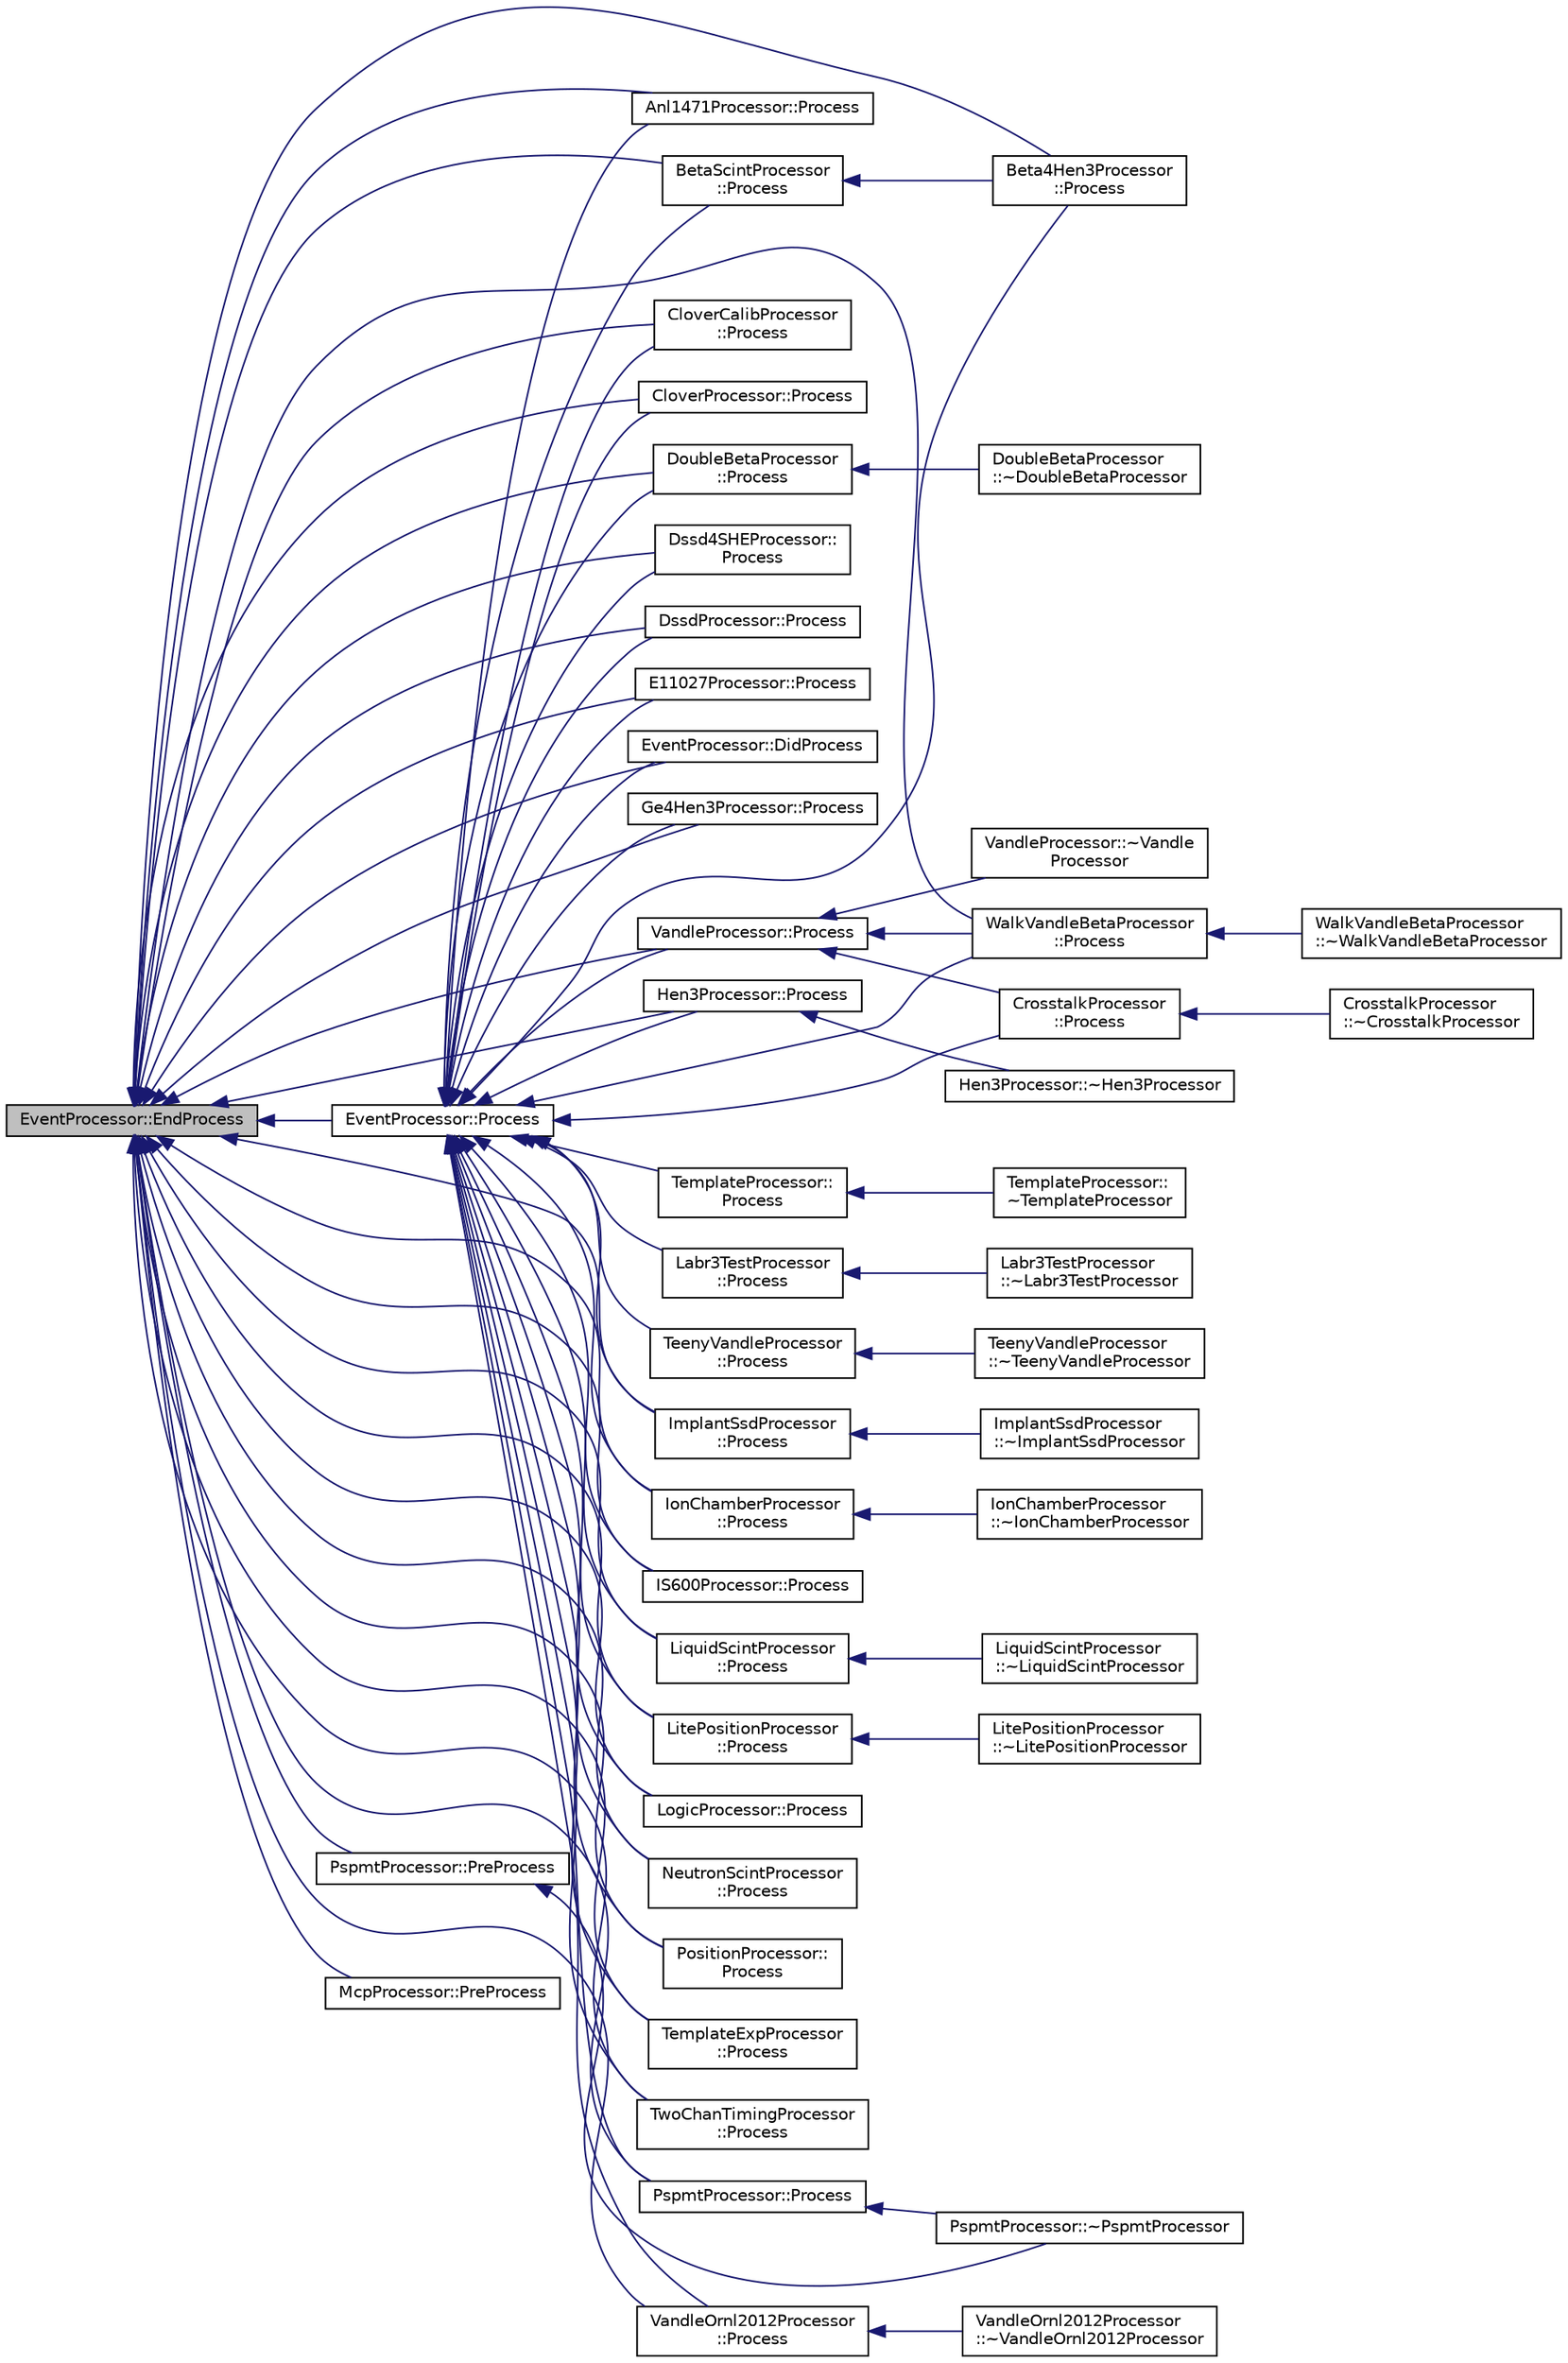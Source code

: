 digraph "EventProcessor::EndProcess"
{
  edge [fontname="Helvetica",fontsize="10",labelfontname="Helvetica",labelfontsize="10"];
  node [fontname="Helvetica",fontsize="10",shape=record];
  rankdir="LR";
  Node1 [label="EventProcessor::EndProcess",height=0.2,width=0.4,color="black", fillcolor="grey75", style="filled", fontcolor="black"];
  Node1 -> Node2 [dir="back",color="midnightblue",fontsize="10",style="solid",fontname="Helvetica"];
  Node2 [label="Anl1471Processor::Process",height=0.2,width=0.4,color="black", fillcolor="white", style="filled",URL="$d2/daa/class_anl1471_processor.html#ae0e82aa964d24549afd9d17f1a136fc2"];
  Node1 -> Node3 [dir="back",color="midnightblue",fontsize="10",style="solid",fontname="Helvetica"];
  Node3 [label="Beta4Hen3Processor\l::Process",height=0.2,width=0.4,color="black", fillcolor="white", style="filled",URL="$db/d92/class_beta4_hen3_processor.html#aec8154b59d510e76fb0831ee2118d6bb"];
  Node1 -> Node4 [dir="back",color="midnightblue",fontsize="10",style="solid",fontname="Helvetica"];
  Node4 [label="BetaScintProcessor\l::Process",height=0.2,width=0.4,color="black", fillcolor="white", style="filled",URL="$d4/de4/class_beta_scint_processor.html#abcf10cc79083ab549abdca2e9209d37d",tooltip="Main Processing for the class. "];
  Node4 -> Node3 [dir="back",color="midnightblue",fontsize="10",style="solid",fontname="Helvetica"];
  Node1 -> Node5 [dir="back",color="midnightblue",fontsize="10",style="solid",fontname="Helvetica"];
  Node5 [label="CloverCalibProcessor\l::Process",height=0.2,width=0.4,color="black", fillcolor="white", style="filled",URL="$db/d4e/class_clover_calib_processor.html#a3a226660db21991ef09515012cab6eda"];
  Node1 -> Node6 [dir="back",color="midnightblue",fontsize="10",style="solid",fontname="Helvetica"];
  Node6 [label="CloverProcessor::Process",height=0.2,width=0.4,color="black", fillcolor="white", style="filled",URL="$d5/d01/class_clover_processor.html#a50eae562dbdc21e5dac462d0a6474326"];
  Node1 -> Node7 [dir="back",color="midnightblue",fontsize="10",style="solid",fontname="Helvetica"];
  Node7 [label="DoubleBetaProcessor\l::Process",height=0.2,width=0.4,color="black", fillcolor="white", style="filled",URL="$de/d4f/class_double_beta_processor.html#a3d424e3629e7dc57dd932fc3981c7782"];
  Node7 -> Node8 [dir="back",color="midnightblue",fontsize="10",style="solid",fontname="Helvetica"];
  Node8 [label="DoubleBetaProcessor\l::~DoubleBetaProcessor",height=0.2,width=0.4,color="black", fillcolor="white", style="filled",URL="$de/d4f/class_double_beta_processor.html#a0cdcf5970bbc0f7539d23978f3b83242"];
  Node1 -> Node9 [dir="back",color="midnightblue",fontsize="10",style="solid",fontname="Helvetica"];
  Node9 [label="Dssd4SHEProcessor::\lProcess",height=0.2,width=0.4,color="black", fillcolor="white", style="filled",URL="$db/da8/class_dssd4_s_h_e_processor.html#a1ab9aeab8c52a1479718a58da74af3df"];
  Node1 -> Node10 [dir="back",color="midnightblue",fontsize="10",style="solid",fontname="Helvetica"];
  Node10 [label="DssdProcessor::Process",height=0.2,width=0.4,color="black", fillcolor="white", style="filled",URL="$d4/d67/class_dssd_processor.html#a0e32fc233a84ef03dc994b83899e1388"];
  Node1 -> Node11 [dir="back",color="midnightblue",fontsize="10",style="solid",fontname="Helvetica"];
  Node11 [label="E11027Processor::Process",height=0.2,width=0.4,color="black", fillcolor="white", style="filled",URL="$d5/d8a/class_e11027_processor.html#a221c4d1c4bdfb60053e26fae495712bf",tooltip="Main processing of data of interest. "];
  Node1 -> Node12 [dir="back",color="midnightblue",fontsize="10",style="solid",fontname="Helvetica"];
  Node12 [label="EventProcessor::Process",height=0.2,width=0.4,color="black", fillcolor="white", style="filled",URL="$d6/d65/class_event_processor.html#ae2d41a947da0cb509fd0ca85f6caa0fc"];
  Node12 -> Node2 [dir="back",color="midnightblue",fontsize="10",style="solid",fontname="Helvetica"];
  Node12 -> Node3 [dir="back",color="midnightblue",fontsize="10",style="solid",fontname="Helvetica"];
  Node12 -> Node4 [dir="back",color="midnightblue",fontsize="10",style="solid",fontname="Helvetica"];
  Node12 -> Node5 [dir="back",color="midnightblue",fontsize="10",style="solid",fontname="Helvetica"];
  Node12 -> Node6 [dir="back",color="midnightblue",fontsize="10",style="solid",fontname="Helvetica"];
  Node12 -> Node13 [dir="back",color="midnightblue",fontsize="10",style="solid",fontname="Helvetica"];
  Node13 [label="CrosstalkProcessor\l::Process",height=0.2,width=0.4,color="black", fillcolor="white", style="filled",URL="$de/d3c/class_crosstalk_processor.html#a641e3912de9f8d9f2a9bf4e902429723"];
  Node13 -> Node14 [dir="back",color="midnightblue",fontsize="10",style="solid",fontname="Helvetica"];
  Node14 [label="CrosstalkProcessor\l::~CrosstalkProcessor",height=0.2,width=0.4,color="black", fillcolor="white", style="filled",URL="$de/d3c/class_crosstalk_processor.html#a974ad94596916e6d24e863dcbec1058c"];
  Node12 -> Node7 [dir="back",color="midnightblue",fontsize="10",style="solid",fontname="Helvetica"];
  Node12 -> Node9 [dir="back",color="midnightblue",fontsize="10",style="solid",fontname="Helvetica"];
  Node12 -> Node10 [dir="back",color="midnightblue",fontsize="10",style="solid",fontname="Helvetica"];
  Node12 -> Node11 [dir="back",color="midnightblue",fontsize="10",style="solid",fontname="Helvetica"];
  Node12 -> Node15 [dir="back",color="midnightblue",fontsize="10",style="solid",fontname="Helvetica"];
  Node15 [label="EventProcessor::DidProcess",height=0.2,width=0.4,color="black", fillcolor="white", style="filled",URL="$d6/d65/class_event_processor.html#a99ce2004e2471c7ce029626dd45cee5a"];
  Node12 -> Node16 [dir="back",color="midnightblue",fontsize="10",style="solid",fontname="Helvetica"];
  Node16 [label="Ge4Hen3Processor::Process",height=0.2,width=0.4,color="black", fillcolor="white", style="filled",URL="$d5/df2/class_ge4_hen3_processor.html#a98d4e5d0efd24adbdb6c8911e0d993f2"];
  Node12 -> Node17 [dir="back",color="midnightblue",fontsize="10",style="solid",fontname="Helvetica"];
  Node17 [label="Hen3Processor::Process",height=0.2,width=0.4,color="black", fillcolor="white", style="filled",URL="$d6/d4e/class_hen3_processor.html#a12510344f12aa28fb4de00c28569995f"];
  Node17 -> Node18 [dir="back",color="midnightblue",fontsize="10",style="solid",fontname="Helvetica"];
  Node18 [label="Hen3Processor::~Hen3Processor",height=0.2,width=0.4,color="black", fillcolor="white", style="filled",URL="$d6/d4e/class_hen3_processor.html#a8ed35806e6801f6c8f1eb402525e2834"];
  Node12 -> Node19 [dir="back",color="midnightblue",fontsize="10",style="solid",fontname="Helvetica"];
  Node19 [label="ImplantSsdProcessor\l::Process",height=0.2,width=0.4,color="black", fillcolor="white", style="filled",URL="$df/df5/class_implant_ssd_processor.html#a4633fc3b34a8e8915713dd8e1ba5666a"];
  Node19 -> Node20 [dir="back",color="midnightblue",fontsize="10",style="solid",fontname="Helvetica"];
  Node20 [label="ImplantSsdProcessor\l::~ImplantSsdProcessor",height=0.2,width=0.4,color="black", fillcolor="white", style="filled",URL="$df/df5/class_implant_ssd_processor.html#a057e44029967a209fc626811e2ba4412"];
  Node12 -> Node21 [dir="back",color="midnightblue",fontsize="10",style="solid",fontname="Helvetica"];
  Node21 [label="IonChamberProcessor\l::Process",height=0.2,width=0.4,color="black", fillcolor="white", style="filled",URL="$dd/df2/class_ion_chamber_processor.html#a6d1891dc55fb66434793c8594f3b7616"];
  Node21 -> Node22 [dir="back",color="midnightblue",fontsize="10",style="solid",fontname="Helvetica"];
  Node22 [label="IonChamberProcessor\l::~IonChamberProcessor",height=0.2,width=0.4,color="black", fillcolor="white", style="filled",URL="$dd/df2/class_ion_chamber_processor.html#a04e1204b8f8efd09dac743a82b1d4312"];
  Node12 -> Node23 [dir="back",color="midnightblue",fontsize="10",style="solid",fontname="Helvetica"];
  Node23 [label="IS600Processor::Process",height=0.2,width=0.4,color="black", fillcolor="white", style="filled",URL="$de/d81/class_i_s600_processor.html#a92f29e9c021fffb08f02bf48d12aff42"];
  Node12 -> Node24 [dir="back",color="midnightblue",fontsize="10",style="solid",fontname="Helvetica"];
  Node24 [label="Labr3TestProcessor\l::Process",height=0.2,width=0.4,color="black", fillcolor="white", style="filled",URL="$dd/d2c/class_labr3_test_processor.html#aacf32b1382a264f443f7e24029323ac4"];
  Node24 -> Node25 [dir="back",color="midnightblue",fontsize="10",style="solid",fontname="Helvetica"];
  Node25 [label="Labr3TestProcessor\l::~Labr3TestProcessor",height=0.2,width=0.4,color="black", fillcolor="white", style="filled",URL="$dd/d2c/class_labr3_test_processor.html#a38f5f24725e52971220a4beef3bfc232"];
  Node12 -> Node26 [dir="back",color="midnightblue",fontsize="10",style="solid",fontname="Helvetica"];
  Node26 [label="LiquidScintProcessor\l::Process",height=0.2,width=0.4,color="black", fillcolor="white", style="filled",URL="$d7/d6b/class_liquid_scint_processor.html#a6e1f7662a1362e5c14275c9a13388231"];
  Node26 -> Node27 [dir="back",color="midnightblue",fontsize="10",style="solid",fontname="Helvetica"];
  Node27 [label="LiquidScintProcessor\l::~LiquidScintProcessor",height=0.2,width=0.4,color="black", fillcolor="white", style="filled",URL="$d7/d6b/class_liquid_scint_processor.html#a4d89e8c3779a6903973b8313b063ceb1"];
  Node12 -> Node28 [dir="back",color="midnightblue",fontsize="10",style="solid",fontname="Helvetica"];
  Node28 [label="LitePositionProcessor\l::Process",height=0.2,width=0.4,color="black", fillcolor="white", style="filled",URL="$d3/dab/class_lite_position_processor.html#a41e329779cb70710078ab066afd4f953"];
  Node28 -> Node29 [dir="back",color="midnightblue",fontsize="10",style="solid",fontname="Helvetica"];
  Node29 [label="LitePositionProcessor\l::~LitePositionProcessor",height=0.2,width=0.4,color="black", fillcolor="white", style="filled",URL="$d3/dab/class_lite_position_processor.html#a602ce3c9355626b96649b08690d391ef"];
  Node12 -> Node30 [dir="back",color="midnightblue",fontsize="10",style="solid",fontname="Helvetica"];
  Node30 [label="LogicProcessor::Process",height=0.2,width=0.4,color="black", fillcolor="white", style="filled",URL="$da/d2f/class_logic_processor.html#a070d1d52f0142ad8363575e0f59c66e5"];
  Node12 -> Node31 [dir="back",color="midnightblue",fontsize="10",style="solid",fontname="Helvetica"];
  Node31 [label="NeutronScintProcessor\l::Process",height=0.2,width=0.4,color="black", fillcolor="white", style="filled",URL="$d9/dfc/class_neutron_scint_processor.html#a72ba8607b6df372e4b76d396140f765d"];
  Node12 -> Node32 [dir="back",color="midnightblue",fontsize="10",style="solid",fontname="Helvetica"];
  Node32 [label="PositionProcessor::\lProcess",height=0.2,width=0.4,color="black", fillcolor="white", style="filled",URL="$d3/df3/class_position_processor.html#a45a6ef172d9253956769b1ccd15a6e4a",tooltip="Process the QDC data involved in top/bottom side for a strip. "];
  Node12 -> Node33 [dir="back",color="midnightblue",fontsize="10",style="solid",fontname="Helvetica"];
  Node33 [label="PspmtProcessor::Process",height=0.2,width=0.4,color="black", fillcolor="white", style="filled",URL="$dd/d2c/class_pspmt_processor.html#a1e2f9323f775a55c6b28105b9fe3a0fd"];
  Node33 -> Node34 [dir="back",color="midnightblue",fontsize="10",style="solid",fontname="Helvetica"];
  Node34 [label="PspmtProcessor::~PspmtProcessor",height=0.2,width=0.4,color="black", fillcolor="white", style="filled",URL="$dd/d2c/class_pspmt_processor.html#a23ed80963dc7c683eba1b95aa12f37db"];
  Node12 -> Node35 [dir="back",color="midnightblue",fontsize="10",style="solid",fontname="Helvetica"];
  Node35 [label="TeenyVandleProcessor\l::Process",height=0.2,width=0.4,color="black", fillcolor="white", style="filled",URL="$d3/d5e/class_teeny_vandle_processor.html#a82c931e1b084d006bfca2658ae6b1c28"];
  Node35 -> Node36 [dir="back",color="midnightblue",fontsize="10",style="solid",fontname="Helvetica"];
  Node36 [label="TeenyVandleProcessor\l::~TeenyVandleProcessor",height=0.2,width=0.4,color="black", fillcolor="white", style="filled",URL="$d3/d5e/class_teeny_vandle_processor.html#ace84b3cc48debac1892f4fa954adafbd"];
  Node12 -> Node37 [dir="back",color="midnightblue",fontsize="10",style="solid",fontname="Helvetica"];
  Node37 [label="TemplateExpProcessor\l::Process",height=0.2,width=0.4,color="black", fillcolor="white", style="filled",URL="$d9/ddc/class_template_exp_processor.html#a06fae87a5826408aec8db9fadf000dd3",tooltip="Main processing of data of interest. "];
  Node12 -> Node38 [dir="back",color="midnightblue",fontsize="10",style="solid",fontname="Helvetica"];
  Node38 [label="TemplateProcessor::\lProcess",height=0.2,width=0.4,color="black", fillcolor="white", style="filled",URL="$da/dfe/class_template_processor.html#a75039958a15712e6d1f83b3654ce6e88"];
  Node38 -> Node39 [dir="back",color="midnightblue",fontsize="10",style="solid",fontname="Helvetica"];
  Node39 [label="TemplateProcessor::\l~TemplateProcessor",height=0.2,width=0.4,color="black", fillcolor="white", style="filled",URL="$da/dfe/class_template_processor.html#a93cedd7c190470f8fb23bcd6b62689ae"];
  Node12 -> Node40 [dir="back",color="midnightblue",fontsize="10",style="solid",fontname="Helvetica"];
  Node40 [label="TwoChanTimingProcessor\l::Process",height=0.2,width=0.4,color="black", fillcolor="white", style="filled",URL="$d8/db5/class_two_chan_timing_processor.html#a82918c06d018d83020afc1bdd3486e6a"];
  Node12 -> Node41 [dir="back",color="midnightblue",fontsize="10",style="solid",fontname="Helvetica"];
  Node41 [label="VandleOrnl2012Processor\l::Process",height=0.2,width=0.4,color="black", fillcolor="white", style="filled",URL="$d1/dd7/class_vandle_ornl2012_processor.html#a05b7477fad0d6614e01ca86cb9cff0bf"];
  Node41 -> Node42 [dir="back",color="midnightblue",fontsize="10",style="solid",fontname="Helvetica"];
  Node42 [label="VandleOrnl2012Processor\l::~VandleOrnl2012Processor",height=0.2,width=0.4,color="black", fillcolor="white", style="filled",URL="$d1/dd7/class_vandle_ornl2012_processor.html#a394c47ec126f1be6ca5ef7dc5ce305d1"];
  Node12 -> Node43 [dir="back",color="midnightblue",fontsize="10",style="solid",fontname="Helvetica"];
  Node43 [label="VandleProcessor::Process",height=0.2,width=0.4,color="black", fillcolor="white", style="filled",URL="$db/d21/class_vandle_processor.html#ac50169b4e140313d1a5a2ce6032dc6af"];
  Node43 -> Node13 [dir="back",color="midnightblue",fontsize="10",style="solid",fontname="Helvetica"];
  Node43 -> Node44 [dir="back",color="midnightblue",fontsize="10",style="solid",fontname="Helvetica"];
  Node44 [label="VandleProcessor::~Vandle\lProcessor",height=0.2,width=0.4,color="black", fillcolor="white", style="filled",URL="$db/d21/class_vandle_processor.html#adeb801d12cbeb4a4426b7d2f5ee522cd",tooltip="Default Destructor */. "];
  Node43 -> Node45 [dir="back",color="midnightblue",fontsize="10",style="solid",fontname="Helvetica"];
  Node45 [label="WalkVandleBetaProcessor\l::Process",height=0.2,width=0.4,color="black", fillcolor="white", style="filled",URL="$d0/d80/class_walk_vandle_beta_processor.html#a191e1076d68a81dde827459dd3374124"];
  Node45 -> Node46 [dir="back",color="midnightblue",fontsize="10",style="solid",fontname="Helvetica"];
  Node46 [label="WalkVandleBetaProcessor\l::~WalkVandleBetaProcessor",height=0.2,width=0.4,color="black", fillcolor="white", style="filled",URL="$d0/d80/class_walk_vandle_beta_processor.html#a4b72d8b893fa03ac656780d152640428"];
  Node12 -> Node45 [dir="back",color="midnightblue",fontsize="10",style="solid",fontname="Helvetica"];
  Node1 -> Node15 [dir="back",color="midnightblue",fontsize="10",style="solid",fontname="Helvetica"];
  Node1 -> Node16 [dir="back",color="midnightblue",fontsize="10",style="solid",fontname="Helvetica"];
  Node1 -> Node17 [dir="back",color="midnightblue",fontsize="10",style="solid",fontname="Helvetica"];
  Node1 -> Node19 [dir="back",color="midnightblue",fontsize="10",style="solid",fontname="Helvetica"];
  Node1 -> Node21 [dir="back",color="midnightblue",fontsize="10",style="solid",fontname="Helvetica"];
  Node1 -> Node23 [dir="back",color="midnightblue",fontsize="10",style="solid",fontname="Helvetica"];
  Node1 -> Node26 [dir="back",color="midnightblue",fontsize="10",style="solid",fontname="Helvetica"];
  Node1 -> Node28 [dir="back",color="midnightblue",fontsize="10",style="solid",fontname="Helvetica"];
  Node1 -> Node30 [dir="back",color="midnightblue",fontsize="10",style="solid",fontname="Helvetica"];
  Node1 -> Node47 [dir="back",color="midnightblue",fontsize="10",style="solid",fontname="Helvetica"];
  Node47 [label="McpProcessor::PreProcess",height=0.2,width=0.4,color="black", fillcolor="white", style="filled",URL="$dd/dcb/class_mcp_processor.html#ae65166c302b60f81ddd8edddc137de23"];
  Node1 -> Node31 [dir="back",color="midnightblue",fontsize="10",style="solid",fontname="Helvetica"];
  Node1 -> Node32 [dir="back",color="midnightblue",fontsize="10",style="solid",fontname="Helvetica"];
  Node1 -> Node48 [dir="back",color="midnightblue",fontsize="10",style="solid",fontname="Helvetica"];
  Node48 [label="PspmtProcessor::PreProcess",height=0.2,width=0.4,color="black", fillcolor="white", style="filled",URL="$dd/d2c/class_pspmt_processor.html#afd615887b035057293dc86455155c3c7"];
  Node48 -> Node34 [dir="back",color="midnightblue",fontsize="10",style="solid",fontname="Helvetica"];
  Node1 -> Node33 [dir="back",color="midnightblue",fontsize="10",style="solid",fontname="Helvetica"];
  Node1 -> Node37 [dir="back",color="midnightblue",fontsize="10",style="solid",fontname="Helvetica"];
  Node1 -> Node40 [dir="back",color="midnightblue",fontsize="10",style="solid",fontname="Helvetica"];
  Node1 -> Node41 [dir="back",color="midnightblue",fontsize="10",style="solid",fontname="Helvetica"];
  Node1 -> Node43 [dir="back",color="midnightblue",fontsize="10",style="solid",fontname="Helvetica"];
  Node1 -> Node45 [dir="back",color="midnightblue",fontsize="10",style="solid",fontname="Helvetica"];
}
